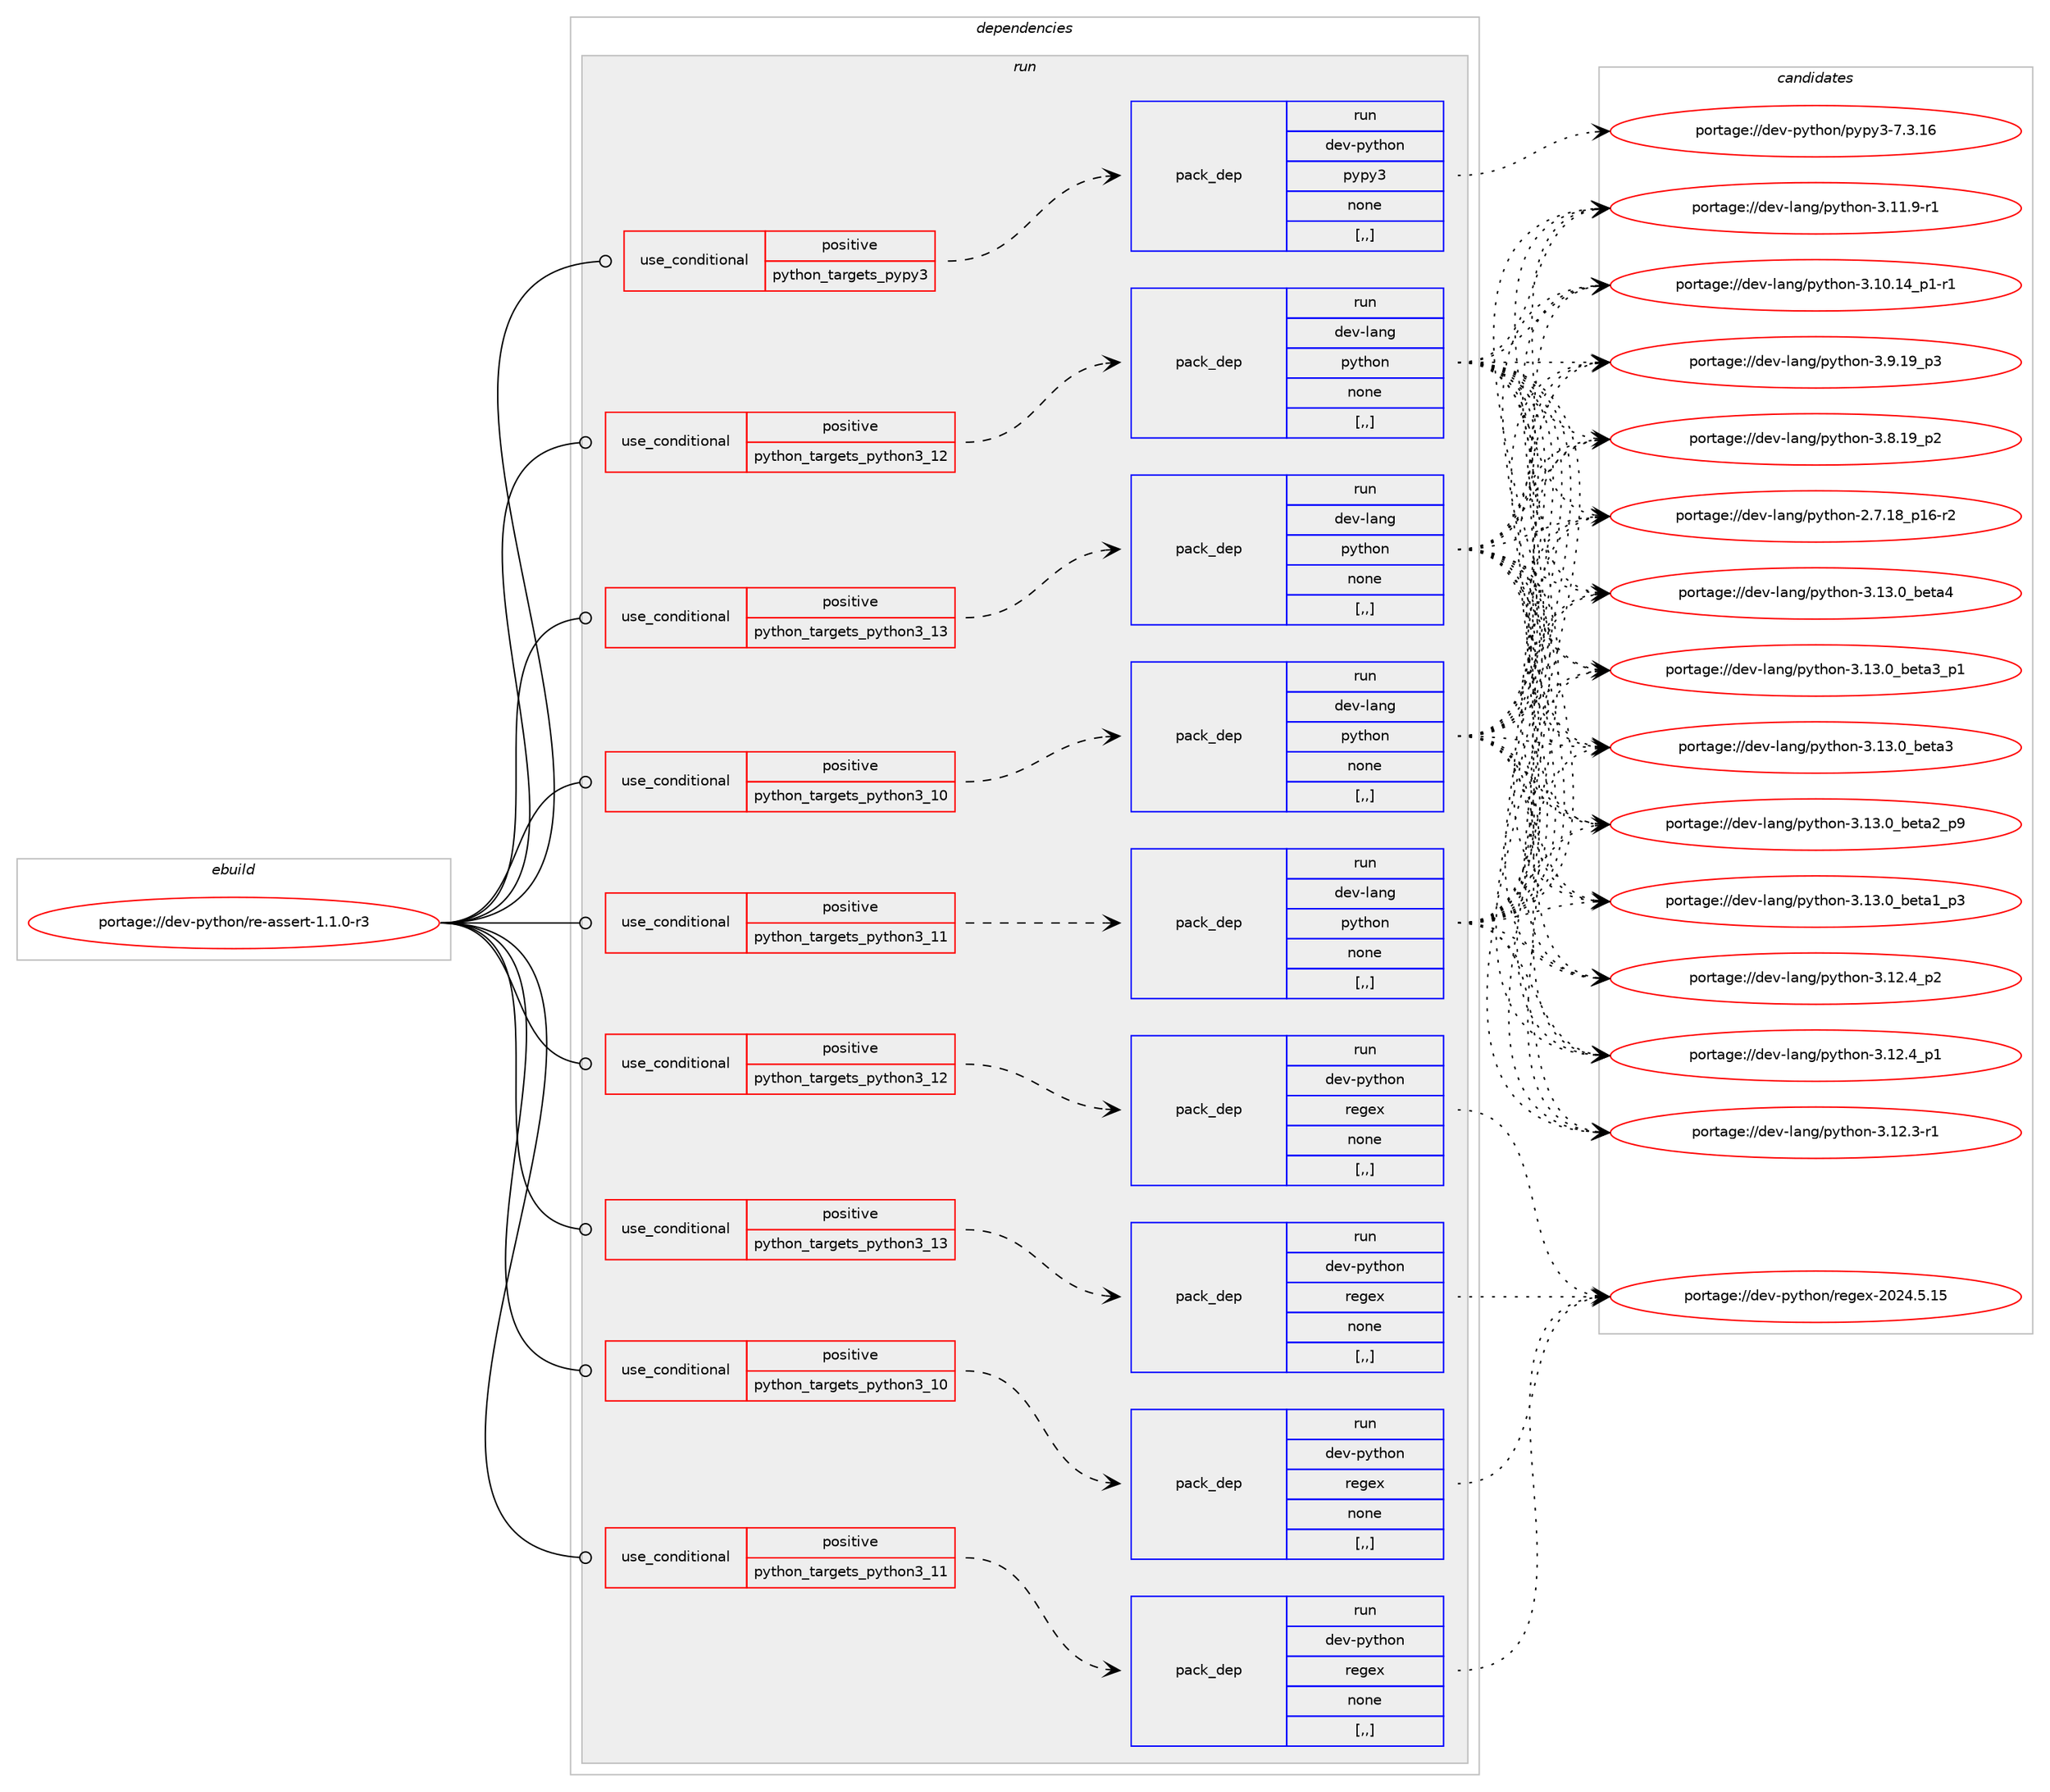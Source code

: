 digraph prolog {

# *************
# Graph options
# *************

newrank=true;
concentrate=true;
compound=true;
graph [rankdir=LR,fontname=Helvetica,fontsize=10,ranksep=1.5];#, ranksep=2.5, nodesep=0.2];
edge  [arrowhead=vee];
node  [fontname=Helvetica,fontsize=10];

# **********
# The ebuild
# **********

subgraph cluster_leftcol {
color=gray;
label=<<i>ebuild</i>>;
id [label="portage://dev-python/re-assert-1.1.0-r3", color=red, width=4, href="../dev-python/re-assert-1.1.0-r3.svg"];
}

# ****************
# The dependencies
# ****************

subgraph cluster_midcol {
color=gray;
label=<<i>dependencies</i>>;
subgraph cluster_compile {
fillcolor="#eeeeee";
style=filled;
label=<<i>compile</i>>;
}
subgraph cluster_compileandrun {
fillcolor="#eeeeee";
style=filled;
label=<<i>compile and run</i>>;
}
subgraph cluster_run {
fillcolor="#eeeeee";
style=filled;
label=<<i>run</i>>;
subgraph cond39181 {
dependency162423 [label=<<TABLE BORDER="0" CELLBORDER="1" CELLSPACING="0" CELLPADDING="4"><TR><TD ROWSPAN="3" CELLPADDING="10">use_conditional</TD></TR><TR><TD>positive</TD></TR><TR><TD>python_targets_pypy3</TD></TR></TABLE>>, shape=none, color=red];
subgraph pack121966 {
dependency162424 [label=<<TABLE BORDER="0" CELLBORDER="1" CELLSPACING="0" CELLPADDING="4" WIDTH="220"><TR><TD ROWSPAN="6" CELLPADDING="30">pack_dep</TD></TR><TR><TD WIDTH="110">run</TD></TR><TR><TD>dev-python</TD></TR><TR><TD>pypy3</TD></TR><TR><TD>none</TD></TR><TR><TD>[,,]</TD></TR></TABLE>>, shape=none, color=blue];
}
dependency162423:e -> dependency162424:w [weight=20,style="dashed",arrowhead="vee"];
}
id:e -> dependency162423:w [weight=20,style="solid",arrowhead="odot"];
subgraph cond39182 {
dependency162425 [label=<<TABLE BORDER="0" CELLBORDER="1" CELLSPACING="0" CELLPADDING="4"><TR><TD ROWSPAN="3" CELLPADDING="10">use_conditional</TD></TR><TR><TD>positive</TD></TR><TR><TD>python_targets_python3_10</TD></TR></TABLE>>, shape=none, color=red];
subgraph pack121967 {
dependency162426 [label=<<TABLE BORDER="0" CELLBORDER="1" CELLSPACING="0" CELLPADDING="4" WIDTH="220"><TR><TD ROWSPAN="6" CELLPADDING="30">pack_dep</TD></TR><TR><TD WIDTH="110">run</TD></TR><TR><TD>dev-lang</TD></TR><TR><TD>python</TD></TR><TR><TD>none</TD></TR><TR><TD>[,,]</TD></TR></TABLE>>, shape=none, color=blue];
}
dependency162425:e -> dependency162426:w [weight=20,style="dashed",arrowhead="vee"];
}
id:e -> dependency162425:w [weight=20,style="solid",arrowhead="odot"];
subgraph cond39183 {
dependency162427 [label=<<TABLE BORDER="0" CELLBORDER="1" CELLSPACING="0" CELLPADDING="4"><TR><TD ROWSPAN="3" CELLPADDING="10">use_conditional</TD></TR><TR><TD>positive</TD></TR><TR><TD>python_targets_python3_10</TD></TR></TABLE>>, shape=none, color=red];
subgraph pack121968 {
dependency162428 [label=<<TABLE BORDER="0" CELLBORDER="1" CELLSPACING="0" CELLPADDING="4" WIDTH="220"><TR><TD ROWSPAN="6" CELLPADDING="30">pack_dep</TD></TR><TR><TD WIDTH="110">run</TD></TR><TR><TD>dev-python</TD></TR><TR><TD>regex</TD></TR><TR><TD>none</TD></TR><TR><TD>[,,]</TD></TR></TABLE>>, shape=none, color=blue];
}
dependency162427:e -> dependency162428:w [weight=20,style="dashed",arrowhead="vee"];
}
id:e -> dependency162427:w [weight=20,style="solid",arrowhead="odot"];
subgraph cond39184 {
dependency162429 [label=<<TABLE BORDER="0" CELLBORDER="1" CELLSPACING="0" CELLPADDING="4"><TR><TD ROWSPAN="3" CELLPADDING="10">use_conditional</TD></TR><TR><TD>positive</TD></TR><TR><TD>python_targets_python3_11</TD></TR></TABLE>>, shape=none, color=red];
subgraph pack121969 {
dependency162430 [label=<<TABLE BORDER="0" CELLBORDER="1" CELLSPACING="0" CELLPADDING="4" WIDTH="220"><TR><TD ROWSPAN="6" CELLPADDING="30">pack_dep</TD></TR><TR><TD WIDTH="110">run</TD></TR><TR><TD>dev-lang</TD></TR><TR><TD>python</TD></TR><TR><TD>none</TD></TR><TR><TD>[,,]</TD></TR></TABLE>>, shape=none, color=blue];
}
dependency162429:e -> dependency162430:w [weight=20,style="dashed",arrowhead="vee"];
}
id:e -> dependency162429:w [weight=20,style="solid",arrowhead="odot"];
subgraph cond39185 {
dependency162431 [label=<<TABLE BORDER="0" CELLBORDER="1" CELLSPACING="0" CELLPADDING="4"><TR><TD ROWSPAN="3" CELLPADDING="10">use_conditional</TD></TR><TR><TD>positive</TD></TR><TR><TD>python_targets_python3_11</TD></TR></TABLE>>, shape=none, color=red];
subgraph pack121970 {
dependency162432 [label=<<TABLE BORDER="0" CELLBORDER="1" CELLSPACING="0" CELLPADDING="4" WIDTH="220"><TR><TD ROWSPAN="6" CELLPADDING="30">pack_dep</TD></TR><TR><TD WIDTH="110">run</TD></TR><TR><TD>dev-python</TD></TR><TR><TD>regex</TD></TR><TR><TD>none</TD></TR><TR><TD>[,,]</TD></TR></TABLE>>, shape=none, color=blue];
}
dependency162431:e -> dependency162432:w [weight=20,style="dashed",arrowhead="vee"];
}
id:e -> dependency162431:w [weight=20,style="solid",arrowhead="odot"];
subgraph cond39186 {
dependency162433 [label=<<TABLE BORDER="0" CELLBORDER="1" CELLSPACING="0" CELLPADDING="4"><TR><TD ROWSPAN="3" CELLPADDING="10">use_conditional</TD></TR><TR><TD>positive</TD></TR><TR><TD>python_targets_python3_12</TD></TR></TABLE>>, shape=none, color=red];
subgraph pack121971 {
dependency162434 [label=<<TABLE BORDER="0" CELLBORDER="1" CELLSPACING="0" CELLPADDING="4" WIDTH="220"><TR><TD ROWSPAN="6" CELLPADDING="30">pack_dep</TD></TR><TR><TD WIDTH="110">run</TD></TR><TR><TD>dev-lang</TD></TR><TR><TD>python</TD></TR><TR><TD>none</TD></TR><TR><TD>[,,]</TD></TR></TABLE>>, shape=none, color=blue];
}
dependency162433:e -> dependency162434:w [weight=20,style="dashed",arrowhead="vee"];
}
id:e -> dependency162433:w [weight=20,style="solid",arrowhead="odot"];
subgraph cond39187 {
dependency162435 [label=<<TABLE BORDER="0" CELLBORDER="1" CELLSPACING="0" CELLPADDING="4"><TR><TD ROWSPAN="3" CELLPADDING="10">use_conditional</TD></TR><TR><TD>positive</TD></TR><TR><TD>python_targets_python3_12</TD></TR></TABLE>>, shape=none, color=red];
subgraph pack121972 {
dependency162436 [label=<<TABLE BORDER="0" CELLBORDER="1" CELLSPACING="0" CELLPADDING="4" WIDTH="220"><TR><TD ROWSPAN="6" CELLPADDING="30">pack_dep</TD></TR><TR><TD WIDTH="110">run</TD></TR><TR><TD>dev-python</TD></TR><TR><TD>regex</TD></TR><TR><TD>none</TD></TR><TR><TD>[,,]</TD></TR></TABLE>>, shape=none, color=blue];
}
dependency162435:e -> dependency162436:w [weight=20,style="dashed",arrowhead="vee"];
}
id:e -> dependency162435:w [weight=20,style="solid",arrowhead="odot"];
subgraph cond39188 {
dependency162437 [label=<<TABLE BORDER="0" CELLBORDER="1" CELLSPACING="0" CELLPADDING="4"><TR><TD ROWSPAN="3" CELLPADDING="10">use_conditional</TD></TR><TR><TD>positive</TD></TR><TR><TD>python_targets_python3_13</TD></TR></TABLE>>, shape=none, color=red];
subgraph pack121973 {
dependency162438 [label=<<TABLE BORDER="0" CELLBORDER="1" CELLSPACING="0" CELLPADDING="4" WIDTH="220"><TR><TD ROWSPAN="6" CELLPADDING="30">pack_dep</TD></TR><TR><TD WIDTH="110">run</TD></TR><TR><TD>dev-lang</TD></TR><TR><TD>python</TD></TR><TR><TD>none</TD></TR><TR><TD>[,,]</TD></TR></TABLE>>, shape=none, color=blue];
}
dependency162437:e -> dependency162438:w [weight=20,style="dashed",arrowhead="vee"];
}
id:e -> dependency162437:w [weight=20,style="solid",arrowhead="odot"];
subgraph cond39189 {
dependency162439 [label=<<TABLE BORDER="0" CELLBORDER="1" CELLSPACING="0" CELLPADDING="4"><TR><TD ROWSPAN="3" CELLPADDING="10">use_conditional</TD></TR><TR><TD>positive</TD></TR><TR><TD>python_targets_python3_13</TD></TR></TABLE>>, shape=none, color=red];
subgraph pack121974 {
dependency162440 [label=<<TABLE BORDER="0" CELLBORDER="1" CELLSPACING="0" CELLPADDING="4" WIDTH="220"><TR><TD ROWSPAN="6" CELLPADDING="30">pack_dep</TD></TR><TR><TD WIDTH="110">run</TD></TR><TR><TD>dev-python</TD></TR><TR><TD>regex</TD></TR><TR><TD>none</TD></TR><TR><TD>[,,]</TD></TR></TABLE>>, shape=none, color=blue];
}
dependency162439:e -> dependency162440:w [weight=20,style="dashed",arrowhead="vee"];
}
id:e -> dependency162439:w [weight=20,style="solid",arrowhead="odot"];
}
}

# **************
# The candidates
# **************

subgraph cluster_choices {
rank=same;
color=gray;
label=<<i>candidates</i>>;

subgraph choice121966 {
color=black;
nodesep=1;
choice10010111845112121116104111110471121211121215145554651464954 [label="portage://dev-python/pypy3-7.3.16", color=red, width=4,href="../dev-python/pypy3-7.3.16.svg"];
dependency162424:e -> choice10010111845112121116104111110471121211121215145554651464954:w [style=dotted,weight="100"];
}
subgraph choice121967 {
color=black;
nodesep=1;
choice1001011184510897110103471121211161041111104551464951464895981011169752 [label="portage://dev-lang/python-3.13.0_beta4", color=red, width=4,href="../dev-lang/python-3.13.0_beta4.svg"];
choice10010111845108971101034711212111610411111045514649514648959810111697519511249 [label="portage://dev-lang/python-3.13.0_beta3_p1", color=red, width=4,href="../dev-lang/python-3.13.0_beta3_p1.svg"];
choice1001011184510897110103471121211161041111104551464951464895981011169751 [label="portage://dev-lang/python-3.13.0_beta3", color=red, width=4,href="../dev-lang/python-3.13.0_beta3.svg"];
choice10010111845108971101034711212111610411111045514649514648959810111697509511257 [label="portage://dev-lang/python-3.13.0_beta2_p9", color=red, width=4,href="../dev-lang/python-3.13.0_beta2_p9.svg"];
choice10010111845108971101034711212111610411111045514649514648959810111697499511251 [label="portage://dev-lang/python-3.13.0_beta1_p3", color=red, width=4,href="../dev-lang/python-3.13.0_beta1_p3.svg"];
choice100101118451089711010347112121116104111110455146495046529511250 [label="portage://dev-lang/python-3.12.4_p2", color=red, width=4,href="../dev-lang/python-3.12.4_p2.svg"];
choice100101118451089711010347112121116104111110455146495046529511249 [label="portage://dev-lang/python-3.12.4_p1", color=red, width=4,href="../dev-lang/python-3.12.4_p1.svg"];
choice100101118451089711010347112121116104111110455146495046514511449 [label="portage://dev-lang/python-3.12.3-r1", color=red, width=4,href="../dev-lang/python-3.12.3-r1.svg"];
choice100101118451089711010347112121116104111110455146494946574511449 [label="portage://dev-lang/python-3.11.9-r1", color=red, width=4,href="../dev-lang/python-3.11.9-r1.svg"];
choice100101118451089711010347112121116104111110455146494846495295112494511449 [label="portage://dev-lang/python-3.10.14_p1-r1", color=red, width=4,href="../dev-lang/python-3.10.14_p1-r1.svg"];
choice100101118451089711010347112121116104111110455146574649579511251 [label="portage://dev-lang/python-3.9.19_p3", color=red, width=4,href="../dev-lang/python-3.9.19_p3.svg"];
choice100101118451089711010347112121116104111110455146564649579511250 [label="portage://dev-lang/python-3.8.19_p2", color=red, width=4,href="../dev-lang/python-3.8.19_p2.svg"];
choice100101118451089711010347112121116104111110455046554649569511249544511450 [label="portage://dev-lang/python-2.7.18_p16-r2", color=red, width=4,href="../dev-lang/python-2.7.18_p16-r2.svg"];
dependency162426:e -> choice1001011184510897110103471121211161041111104551464951464895981011169752:w [style=dotted,weight="100"];
dependency162426:e -> choice10010111845108971101034711212111610411111045514649514648959810111697519511249:w [style=dotted,weight="100"];
dependency162426:e -> choice1001011184510897110103471121211161041111104551464951464895981011169751:w [style=dotted,weight="100"];
dependency162426:e -> choice10010111845108971101034711212111610411111045514649514648959810111697509511257:w [style=dotted,weight="100"];
dependency162426:e -> choice10010111845108971101034711212111610411111045514649514648959810111697499511251:w [style=dotted,weight="100"];
dependency162426:e -> choice100101118451089711010347112121116104111110455146495046529511250:w [style=dotted,weight="100"];
dependency162426:e -> choice100101118451089711010347112121116104111110455146495046529511249:w [style=dotted,weight="100"];
dependency162426:e -> choice100101118451089711010347112121116104111110455146495046514511449:w [style=dotted,weight="100"];
dependency162426:e -> choice100101118451089711010347112121116104111110455146494946574511449:w [style=dotted,weight="100"];
dependency162426:e -> choice100101118451089711010347112121116104111110455146494846495295112494511449:w [style=dotted,weight="100"];
dependency162426:e -> choice100101118451089711010347112121116104111110455146574649579511251:w [style=dotted,weight="100"];
dependency162426:e -> choice100101118451089711010347112121116104111110455146564649579511250:w [style=dotted,weight="100"];
dependency162426:e -> choice100101118451089711010347112121116104111110455046554649569511249544511450:w [style=dotted,weight="100"];
}
subgraph choice121968 {
color=black;
nodesep=1;
choice100101118451121211161041111104711410110310112045504850524653464953 [label="portage://dev-python/regex-2024.5.15", color=red, width=4,href="../dev-python/regex-2024.5.15.svg"];
dependency162428:e -> choice100101118451121211161041111104711410110310112045504850524653464953:w [style=dotted,weight="100"];
}
subgraph choice121969 {
color=black;
nodesep=1;
choice1001011184510897110103471121211161041111104551464951464895981011169752 [label="portage://dev-lang/python-3.13.0_beta4", color=red, width=4,href="../dev-lang/python-3.13.0_beta4.svg"];
choice10010111845108971101034711212111610411111045514649514648959810111697519511249 [label="portage://dev-lang/python-3.13.0_beta3_p1", color=red, width=4,href="../dev-lang/python-3.13.0_beta3_p1.svg"];
choice1001011184510897110103471121211161041111104551464951464895981011169751 [label="portage://dev-lang/python-3.13.0_beta3", color=red, width=4,href="../dev-lang/python-3.13.0_beta3.svg"];
choice10010111845108971101034711212111610411111045514649514648959810111697509511257 [label="portage://dev-lang/python-3.13.0_beta2_p9", color=red, width=4,href="../dev-lang/python-3.13.0_beta2_p9.svg"];
choice10010111845108971101034711212111610411111045514649514648959810111697499511251 [label="portage://dev-lang/python-3.13.0_beta1_p3", color=red, width=4,href="../dev-lang/python-3.13.0_beta1_p3.svg"];
choice100101118451089711010347112121116104111110455146495046529511250 [label="portage://dev-lang/python-3.12.4_p2", color=red, width=4,href="../dev-lang/python-3.12.4_p2.svg"];
choice100101118451089711010347112121116104111110455146495046529511249 [label="portage://dev-lang/python-3.12.4_p1", color=red, width=4,href="../dev-lang/python-3.12.4_p1.svg"];
choice100101118451089711010347112121116104111110455146495046514511449 [label="portage://dev-lang/python-3.12.3-r1", color=red, width=4,href="../dev-lang/python-3.12.3-r1.svg"];
choice100101118451089711010347112121116104111110455146494946574511449 [label="portage://dev-lang/python-3.11.9-r1", color=red, width=4,href="../dev-lang/python-3.11.9-r1.svg"];
choice100101118451089711010347112121116104111110455146494846495295112494511449 [label="portage://dev-lang/python-3.10.14_p1-r1", color=red, width=4,href="../dev-lang/python-3.10.14_p1-r1.svg"];
choice100101118451089711010347112121116104111110455146574649579511251 [label="portage://dev-lang/python-3.9.19_p3", color=red, width=4,href="../dev-lang/python-3.9.19_p3.svg"];
choice100101118451089711010347112121116104111110455146564649579511250 [label="portage://dev-lang/python-3.8.19_p2", color=red, width=4,href="../dev-lang/python-3.8.19_p2.svg"];
choice100101118451089711010347112121116104111110455046554649569511249544511450 [label="portage://dev-lang/python-2.7.18_p16-r2", color=red, width=4,href="../dev-lang/python-2.7.18_p16-r2.svg"];
dependency162430:e -> choice1001011184510897110103471121211161041111104551464951464895981011169752:w [style=dotted,weight="100"];
dependency162430:e -> choice10010111845108971101034711212111610411111045514649514648959810111697519511249:w [style=dotted,weight="100"];
dependency162430:e -> choice1001011184510897110103471121211161041111104551464951464895981011169751:w [style=dotted,weight="100"];
dependency162430:e -> choice10010111845108971101034711212111610411111045514649514648959810111697509511257:w [style=dotted,weight="100"];
dependency162430:e -> choice10010111845108971101034711212111610411111045514649514648959810111697499511251:w [style=dotted,weight="100"];
dependency162430:e -> choice100101118451089711010347112121116104111110455146495046529511250:w [style=dotted,weight="100"];
dependency162430:e -> choice100101118451089711010347112121116104111110455146495046529511249:w [style=dotted,weight="100"];
dependency162430:e -> choice100101118451089711010347112121116104111110455146495046514511449:w [style=dotted,weight="100"];
dependency162430:e -> choice100101118451089711010347112121116104111110455146494946574511449:w [style=dotted,weight="100"];
dependency162430:e -> choice100101118451089711010347112121116104111110455146494846495295112494511449:w [style=dotted,weight="100"];
dependency162430:e -> choice100101118451089711010347112121116104111110455146574649579511251:w [style=dotted,weight="100"];
dependency162430:e -> choice100101118451089711010347112121116104111110455146564649579511250:w [style=dotted,weight="100"];
dependency162430:e -> choice100101118451089711010347112121116104111110455046554649569511249544511450:w [style=dotted,weight="100"];
}
subgraph choice121970 {
color=black;
nodesep=1;
choice100101118451121211161041111104711410110310112045504850524653464953 [label="portage://dev-python/regex-2024.5.15", color=red, width=4,href="../dev-python/regex-2024.5.15.svg"];
dependency162432:e -> choice100101118451121211161041111104711410110310112045504850524653464953:w [style=dotted,weight="100"];
}
subgraph choice121971 {
color=black;
nodesep=1;
choice1001011184510897110103471121211161041111104551464951464895981011169752 [label="portage://dev-lang/python-3.13.0_beta4", color=red, width=4,href="../dev-lang/python-3.13.0_beta4.svg"];
choice10010111845108971101034711212111610411111045514649514648959810111697519511249 [label="portage://dev-lang/python-3.13.0_beta3_p1", color=red, width=4,href="../dev-lang/python-3.13.0_beta3_p1.svg"];
choice1001011184510897110103471121211161041111104551464951464895981011169751 [label="portage://dev-lang/python-3.13.0_beta3", color=red, width=4,href="../dev-lang/python-3.13.0_beta3.svg"];
choice10010111845108971101034711212111610411111045514649514648959810111697509511257 [label="portage://dev-lang/python-3.13.0_beta2_p9", color=red, width=4,href="../dev-lang/python-3.13.0_beta2_p9.svg"];
choice10010111845108971101034711212111610411111045514649514648959810111697499511251 [label="portage://dev-lang/python-3.13.0_beta1_p3", color=red, width=4,href="../dev-lang/python-3.13.0_beta1_p3.svg"];
choice100101118451089711010347112121116104111110455146495046529511250 [label="portage://dev-lang/python-3.12.4_p2", color=red, width=4,href="../dev-lang/python-3.12.4_p2.svg"];
choice100101118451089711010347112121116104111110455146495046529511249 [label="portage://dev-lang/python-3.12.4_p1", color=red, width=4,href="../dev-lang/python-3.12.4_p1.svg"];
choice100101118451089711010347112121116104111110455146495046514511449 [label="portage://dev-lang/python-3.12.3-r1", color=red, width=4,href="../dev-lang/python-3.12.3-r1.svg"];
choice100101118451089711010347112121116104111110455146494946574511449 [label="portage://dev-lang/python-3.11.9-r1", color=red, width=4,href="../dev-lang/python-3.11.9-r1.svg"];
choice100101118451089711010347112121116104111110455146494846495295112494511449 [label="portage://dev-lang/python-3.10.14_p1-r1", color=red, width=4,href="../dev-lang/python-3.10.14_p1-r1.svg"];
choice100101118451089711010347112121116104111110455146574649579511251 [label="portage://dev-lang/python-3.9.19_p3", color=red, width=4,href="../dev-lang/python-3.9.19_p3.svg"];
choice100101118451089711010347112121116104111110455146564649579511250 [label="portage://dev-lang/python-3.8.19_p2", color=red, width=4,href="../dev-lang/python-3.8.19_p2.svg"];
choice100101118451089711010347112121116104111110455046554649569511249544511450 [label="portage://dev-lang/python-2.7.18_p16-r2", color=red, width=4,href="../dev-lang/python-2.7.18_p16-r2.svg"];
dependency162434:e -> choice1001011184510897110103471121211161041111104551464951464895981011169752:w [style=dotted,weight="100"];
dependency162434:e -> choice10010111845108971101034711212111610411111045514649514648959810111697519511249:w [style=dotted,weight="100"];
dependency162434:e -> choice1001011184510897110103471121211161041111104551464951464895981011169751:w [style=dotted,weight="100"];
dependency162434:e -> choice10010111845108971101034711212111610411111045514649514648959810111697509511257:w [style=dotted,weight="100"];
dependency162434:e -> choice10010111845108971101034711212111610411111045514649514648959810111697499511251:w [style=dotted,weight="100"];
dependency162434:e -> choice100101118451089711010347112121116104111110455146495046529511250:w [style=dotted,weight="100"];
dependency162434:e -> choice100101118451089711010347112121116104111110455146495046529511249:w [style=dotted,weight="100"];
dependency162434:e -> choice100101118451089711010347112121116104111110455146495046514511449:w [style=dotted,weight="100"];
dependency162434:e -> choice100101118451089711010347112121116104111110455146494946574511449:w [style=dotted,weight="100"];
dependency162434:e -> choice100101118451089711010347112121116104111110455146494846495295112494511449:w [style=dotted,weight="100"];
dependency162434:e -> choice100101118451089711010347112121116104111110455146574649579511251:w [style=dotted,weight="100"];
dependency162434:e -> choice100101118451089711010347112121116104111110455146564649579511250:w [style=dotted,weight="100"];
dependency162434:e -> choice100101118451089711010347112121116104111110455046554649569511249544511450:w [style=dotted,weight="100"];
}
subgraph choice121972 {
color=black;
nodesep=1;
choice100101118451121211161041111104711410110310112045504850524653464953 [label="portage://dev-python/regex-2024.5.15", color=red, width=4,href="../dev-python/regex-2024.5.15.svg"];
dependency162436:e -> choice100101118451121211161041111104711410110310112045504850524653464953:w [style=dotted,weight="100"];
}
subgraph choice121973 {
color=black;
nodesep=1;
choice1001011184510897110103471121211161041111104551464951464895981011169752 [label="portage://dev-lang/python-3.13.0_beta4", color=red, width=4,href="../dev-lang/python-3.13.0_beta4.svg"];
choice10010111845108971101034711212111610411111045514649514648959810111697519511249 [label="portage://dev-lang/python-3.13.0_beta3_p1", color=red, width=4,href="../dev-lang/python-3.13.0_beta3_p1.svg"];
choice1001011184510897110103471121211161041111104551464951464895981011169751 [label="portage://dev-lang/python-3.13.0_beta3", color=red, width=4,href="../dev-lang/python-3.13.0_beta3.svg"];
choice10010111845108971101034711212111610411111045514649514648959810111697509511257 [label="portage://dev-lang/python-3.13.0_beta2_p9", color=red, width=4,href="../dev-lang/python-3.13.0_beta2_p9.svg"];
choice10010111845108971101034711212111610411111045514649514648959810111697499511251 [label="portage://dev-lang/python-3.13.0_beta1_p3", color=red, width=4,href="../dev-lang/python-3.13.0_beta1_p3.svg"];
choice100101118451089711010347112121116104111110455146495046529511250 [label="portage://dev-lang/python-3.12.4_p2", color=red, width=4,href="../dev-lang/python-3.12.4_p2.svg"];
choice100101118451089711010347112121116104111110455146495046529511249 [label="portage://dev-lang/python-3.12.4_p1", color=red, width=4,href="../dev-lang/python-3.12.4_p1.svg"];
choice100101118451089711010347112121116104111110455146495046514511449 [label="portage://dev-lang/python-3.12.3-r1", color=red, width=4,href="../dev-lang/python-3.12.3-r1.svg"];
choice100101118451089711010347112121116104111110455146494946574511449 [label="portage://dev-lang/python-3.11.9-r1", color=red, width=4,href="../dev-lang/python-3.11.9-r1.svg"];
choice100101118451089711010347112121116104111110455146494846495295112494511449 [label="portage://dev-lang/python-3.10.14_p1-r1", color=red, width=4,href="../dev-lang/python-3.10.14_p1-r1.svg"];
choice100101118451089711010347112121116104111110455146574649579511251 [label="portage://dev-lang/python-3.9.19_p3", color=red, width=4,href="../dev-lang/python-3.9.19_p3.svg"];
choice100101118451089711010347112121116104111110455146564649579511250 [label="portage://dev-lang/python-3.8.19_p2", color=red, width=4,href="../dev-lang/python-3.8.19_p2.svg"];
choice100101118451089711010347112121116104111110455046554649569511249544511450 [label="portage://dev-lang/python-2.7.18_p16-r2", color=red, width=4,href="../dev-lang/python-2.7.18_p16-r2.svg"];
dependency162438:e -> choice1001011184510897110103471121211161041111104551464951464895981011169752:w [style=dotted,weight="100"];
dependency162438:e -> choice10010111845108971101034711212111610411111045514649514648959810111697519511249:w [style=dotted,weight="100"];
dependency162438:e -> choice1001011184510897110103471121211161041111104551464951464895981011169751:w [style=dotted,weight="100"];
dependency162438:e -> choice10010111845108971101034711212111610411111045514649514648959810111697509511257:w [style=dotted,weight="100"];
dependency162438:e -> choice10010111845108971101034711212111610411111045514649514648959810111697499511251:w [style=dotted,weight="100"];
dependency162438:e -> choice100101118451089711010347112121116104111110455146495046529511250:w [style=dotted,weight="100"];
dependency162438:e -> choice100101118451089711010347112121116104111110455146495046529511249:w [style=dotted,weight="100"];
dependency162438:e -> choice100101118451089711010347112121116104111110455146495046514511449:w [style=dotted,weight="100"];
dependency162438:e -> choice100101118451089711010347112121116104111110455146494946574511449:w [style=dotted,weight="100"];
dependency162438:e -> choice100101118451089711010347112121116104111110455146494846495295112494511449:w [style=dotted,weight="100"];
dependency162438:e -> choice100101118451089711010347112121116104111110455146574649579511251:w [style=dotted,weight="100"];
dependency162438:e -> choice100101118451089711010347112121116104111110455146564649579511250:w [style=dotted,weight="100"];
dependency162438:e -> choice100101118451089711010347112121116104111110455046554649569511249544511450:w [style=dotted,weight="100"];
}
subgraph choice121974 {
color=black;
nodesep=1;
choice100101118451121211161041111104711410110310112045504850524653464953 [label="portage://dev-python/regex-2024.5.15", color=red, width=4,href="../dev-python/regex-2024.5.15.svg"];
dependency162440:e -> choice100101118451121211161041111104711410110310112045504850524653464953:w [style=dotted,weight="100"];
}
}

}

